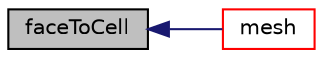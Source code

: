 digraph "faceToCell"
{
  bgcolor="transparent";
  edge [fontname="Helvetica",fontsize="10",labelfontname="Helvetica",labelfontsize="10"];
  node [fontname="Helvetica",fontsize="10",shape=record];
  rankdir="LR";
  Node920 [label="faceToCell",height=0.2,width=0.4,color="black", fillcolor="grey75", style="filled", fontcolor="black"];
  Node920 -> Node921 [dir="back",color="midnightblue",fontsize="10",style="solid",fontname="Helvetica"];
  Node921 [label="mesh",height=0.2,width=0.4,color="red",URL="$a25945.html#ae78c91f8ff731c07ccc4351d9fe861ba",tooltip="Access mesh. "];
}
